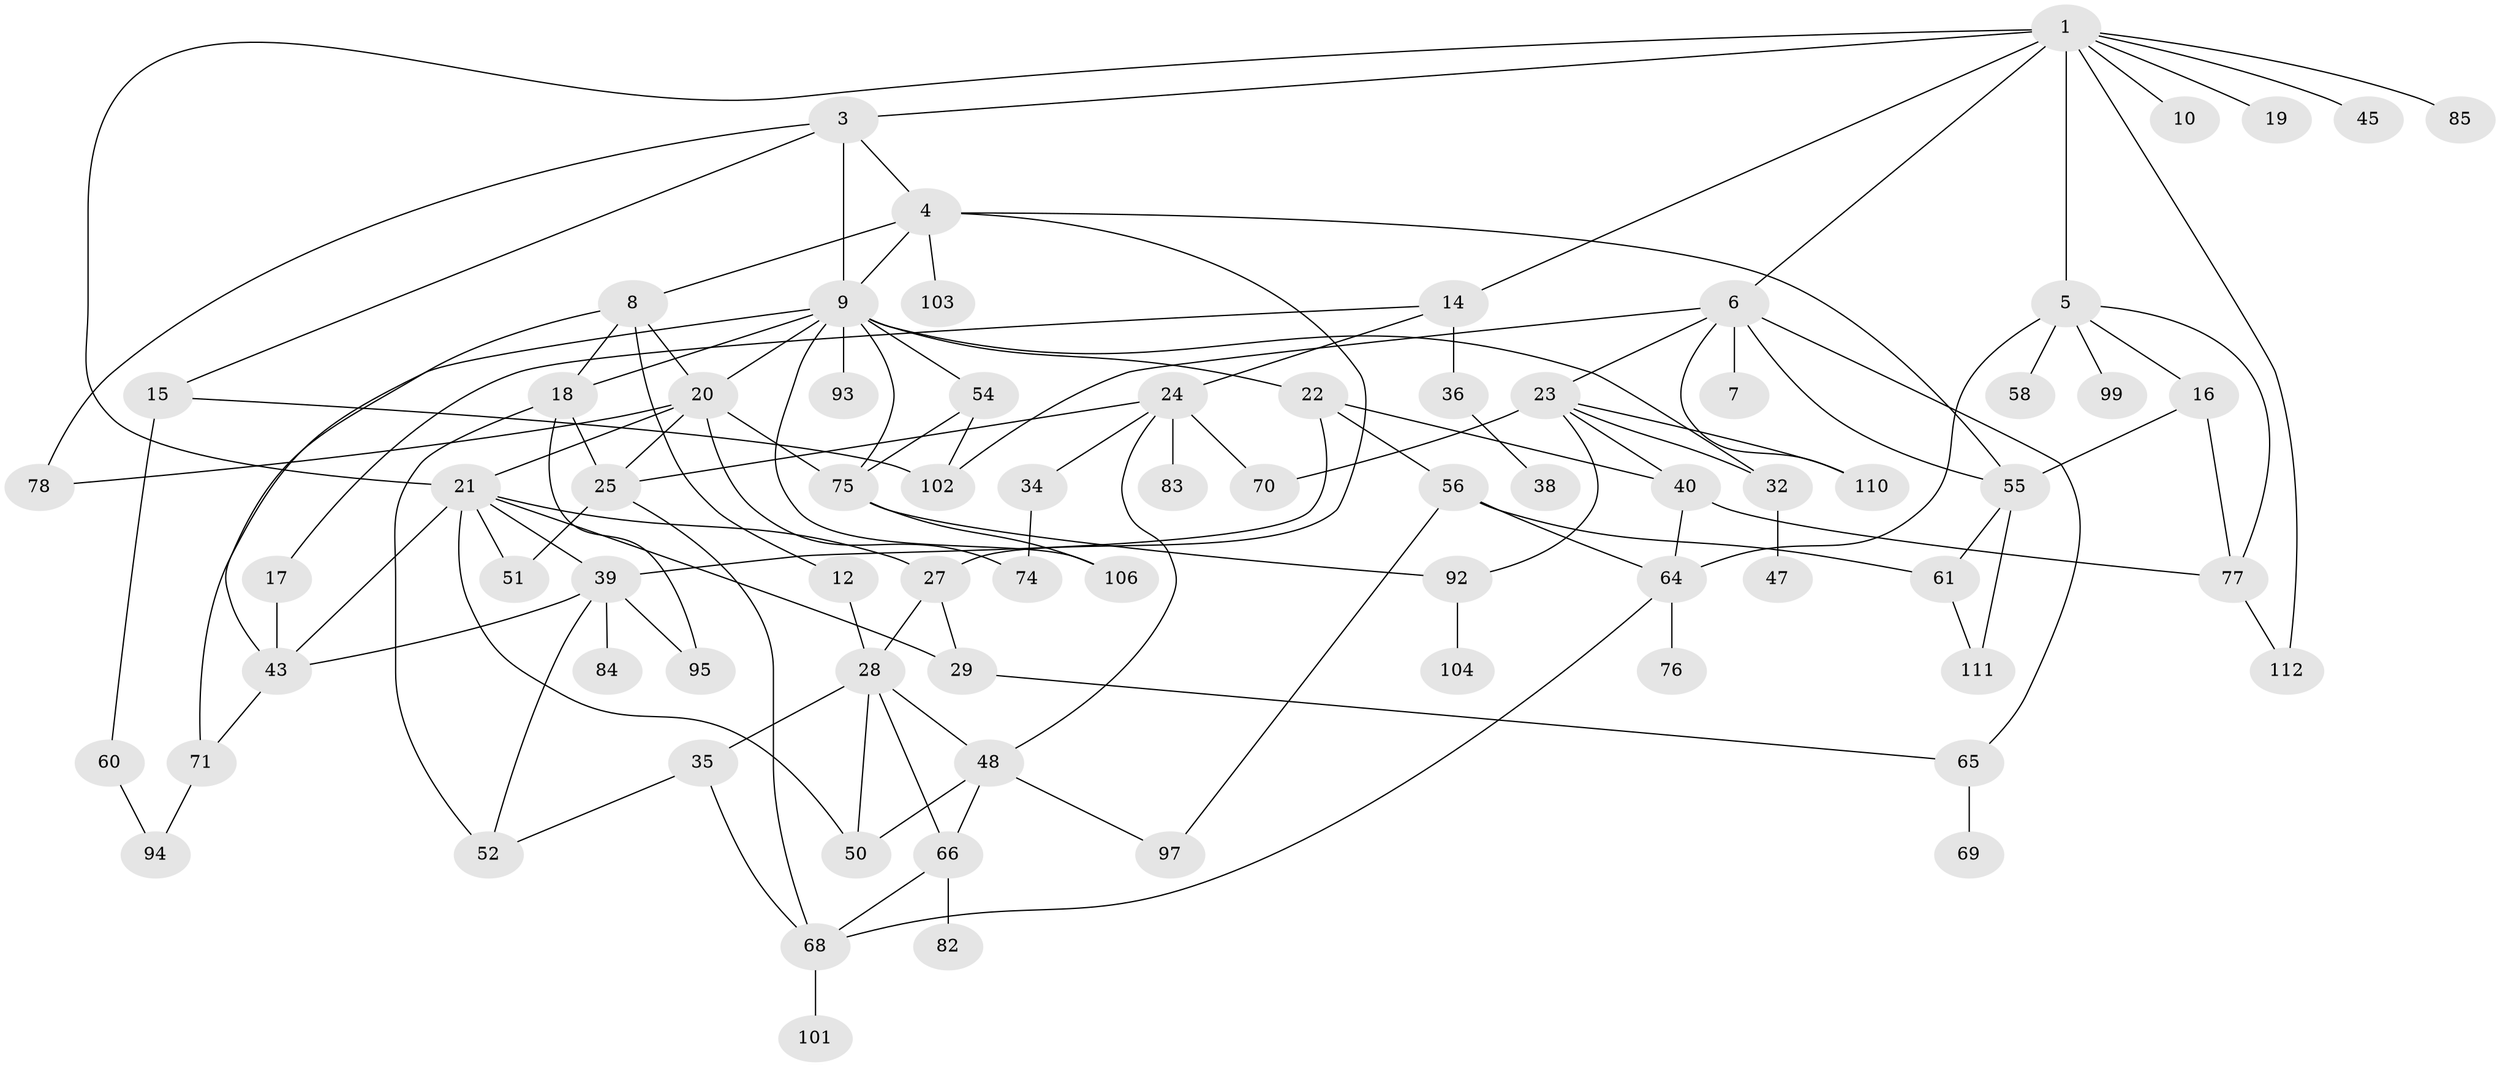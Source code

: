 // Generated by graph-tools (version 1.1) at 2025/51/02/27/25 19:51:40]
// undirected, 75 vertices, 123 edges
graph export_dot {
graph [start="1"]
  node [color=gray90,style=filled];
  1 [super="+2"];
  3;
  4 [super="+80"];
  5 [super="+59"];
  6 [super="+13"];
  7;
  8;
  9 [super="+11"];
  10;
  12;
  14;
  15 [super="+87"];
  16;
  17;
  18 [super="+42"];
  19;
  20 [super="+30"];
  21 [super="+26"];
  22;
  23 [super="+37"];
  24 [super="+31"];
  25 [super="+109"];
  27 [super="+57"];
  28 [super="+33"];
  29 [super="+63"];
  32 [super="+49"];
  34;
  35 [super="+67"];
  36 [super="+41"];
  38;
  39 [super="+44"];
  40 [super="+53"];
  43 [super="+46"];
  45;
  47;
  48 [super="+91"];
  50 [super="+96"];
  51 [super="+107"];
  52 [super="+62"];
  54;
  55 [super="+79"];
  56 [super="+88"];
  58;
  60 [super="+90"];
  61;
  64 [super="+73"];
  65;
  66 [super="+89"];
  68 [super="+72"];
  69;
  70 [super="+105"];
  71 [super="+98"];
  74;
  75 [super="+81"];
  76;
  77 [super="+86"];
  78 [super="+100"];
  82;
  83 [super="+108"];
  84;
  85;
  92;
  93;
  94;
  95;
  97;
  99;
  101;
  102;
  103;
  104;
  106;
  110;
  111;
  112;
  1 -- 10;
  1 -- 14;
  1 -- 19;
  1 -- 21 [weight=2];
  1 -- 45;
  1 -- 85;
  1 -- 112;
  1 -- 3;
  1 -- 5 [weight=2];
  1 -- 6;
  3 -- 4;
  3 -- 15;
  3 -- 9;
  3 -- 78;
  4 -- 8;
  4 -- 9;
  4 -- 27;
  4 -- 103;
  4 -- 55;
  5 -- 16;
  5 -- 58;
  5 -- 99;
  5 -- 64;
  5 -- 77;
  6 -- 7;
  6 -- 23;
  6 -- 65;
  6 -- 110;
  6 -- 55;
  6 -- 102;
  8 -- 12;
  8 -- 18;
  8 -- 20;
  8 -- 43;
  9 -- 32;
  9 -- 71;
  9 -- 106;
  9 -- 20;
  9 -- 18;
  9 -- 54;
  9 -- 22;
  9 -- 75;
  9 -- 93;
  12 -- 28;
  14 -- 17;
  14 -- 24;
  14 -- 36 [weight=2];
  15 -- 60;
  15 -- 102;
  16 -- 55;
  16 -- 77;
  17 -- 43;
  18 -- 95;
  18 -- 52;
  18 -- 25;
  20 -- 25;
  20 -- 75;
  20 -- 78;
  20 -- 74;
  20 -- 21;
  21 -- 43;
  21 -- 50;
  21 -- 51;
  21 -- 39;
  21 -- 29;
  21 -- 27;
  22 -- 40;
  22 -- 56;
  22 -- 39;
  23 -- 92;
  23 -- 32;
  23 -- 110;
  23 -- 70;
  23 -- 40;
  24 -- 34;
  24 -- 83 [weight=2];
  24 -- 48;
  24 -- 70;
  24 -- 25;
  25 -- 51;
  25 -- 68;
  27 -- 29;
  27 -- 28;
  28 -- 35;
  28 -- 66;
  28 -- 48;
  28 -- 50;
  29 -- 65;
  32 -- 47;
  34 -- 74;
  35 -- 52;
  35 -- 68;
  36 -- 38;
  39 -- 52;
  39 -- 95;
  39 -- 84;
  39 -- 43;
  40 -- 77;
  40 -- 64;
  43 -- 71;
  48 -- 50;
  48 -- 66;
  48 -- 97;
  54 -- 102;
  54 -- 75;
  55 -- 61;
  55 -- 111;
  56 -- 61;
  56 -- 97;
  56 -- 64;
  60 -- 94;
  61 -- 111;
  64 -- 76;
  64 -- 68;
  65 -- 69;
  66 -- 68;
  66 -- 82;
  68 -- 101;
  71 -- 94;
  75 -- 106;
  75 -- 92;
  77 -- 112;
  92 -- 104;
}
